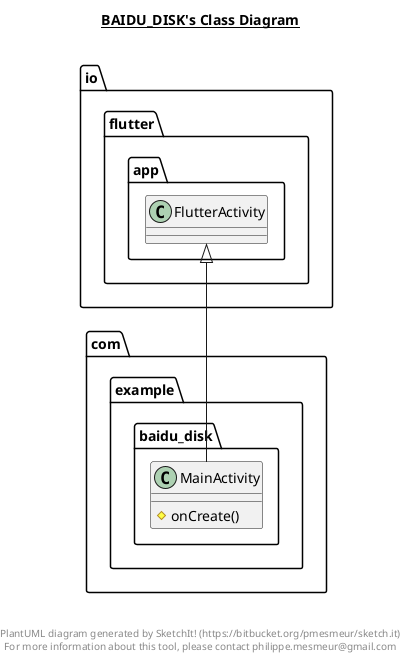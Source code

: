@startuml

title __BAIDU_DISK's Class Diagram__\n

  namespace com.example.baidu_disk {
    class com.example.baidu_disk.MainActivity {
        # onCreate()
    }
  }
  

  com.example.baidu_disk.MainActivity -up-|> io.flutter.app.FlutterActivity


right footer


PlantUML diagram generated by SketchIt! (https://bitbucket.org/pmesmeur/sketch.it)
For more information about this tool, please contact philippe.mesmeur@gmail.com
endfooter

@enduml
